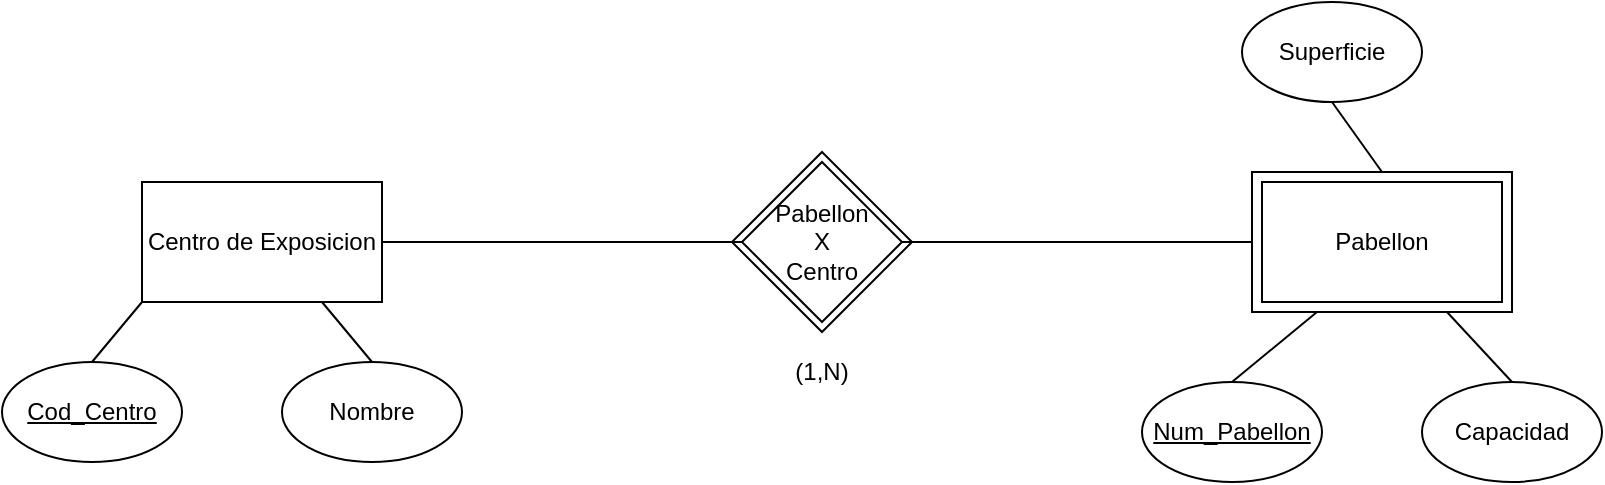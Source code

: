 <mxfile version="24.7.17">
  <diagram name="Página-1" id="ywDHn1Zb0tgB9jwejUe4">
    <mxGraphModel dx="1098" dy="838" grid="1" gridSize="10" guides="1" tooltips="1" connect="1" arrows="1" fold="1" page="1" pageScale="1" pageWidth="827" pageHeight="1169" math="0" shadow="0">
      <root>
        <mxCell id="0" />
        <mxCell id="1" parent="0" />
        <mxCell id="Iyro33M9JD9aCpzhv97H-2" value="" style="rhombus;whiteSpace=wrap;html=1;" vertex="1" parent="1">
          <mxGeometry x="375" y="365" width="90" height="90" as="geometry" />
        </mxCell>
        <mxCell id="Iyro33M9JD9aCpzhv97H-1" value="" style="rounded=0;whiteSpace=wrap;html=1;" vertex="1" parent="1">
          <mxGeometry x="635" y="375" width="130" height="70" as="geometry" />
        </mxCell>
        <mxCell id="6KwOKFEl8J7plQpuB4EF-1" value="Centro de Exposicion" style="rounded=0;whiteSpace=wrap;html=1;" parent="1" vertex="1">
          <mxGeometry x="80" y="380" width="120" height="60" as="geometry" />
        </mxCell>
        <mxCell id="6KwOKFEl8J7plQpuB4EF-2" value="Pabellon" style="rounded=0;whiteSpace=wrap;html=1;" parent="1" vertex="1">
          <mxGeometry x="640" y="380" width="120" height="60" as="geometry" />
        </mxCell>
        <mxCell id="6KwOKFEl8J7plQpuB4EF-3" value="Pabellon&lt;div&gt;X&lt;/div&gt;&lt;div&gt;Centro&lt;/div&gt;" style="rhombus;whiteSpace=wrap;html=1;" parent="1" vertex="1">
          <mxGeometry x="380" y="370" width="80" height="80" as="geometry" />
        </mxCell>
        <mxCell id="6KwOKFEl8J7plQpuB4EF-4" value="" style="endArrow=none;html=1;rounded=0;entryX=1;entryY=0.5;entryDx=0;entryDy=0;exitX=0;exitY=0.5;exitDx=0;exitDy=0;" parent="1" source="6KwOKFEl8J7plQpuB4EF-3" target="6KwOKFEl8J7plQpuB4EF-1" edge="1">
          <mxGeometry width="50" height="50" relative="1" as="geometry">
            <mxPoint x="340" y="430" as="sourcePoint" />
            <mxPoint x="440" y="410" as="targetPoint" />
          </mxGeometry>
        </mxCell>
        <mxCell id="6KwOKFEl8J7plQpuB4EF-5" value="" style="endArrow=none;html=1;rounded=0;exitX=0;exitY=0.5;exitDx=0;exitDy=0;entryX=1;entryY=0.5;entryDx=0;entryDy=0;" parent="1" source="Iyro33M9JD9aCpzhv97H-1" target="6KwOKFEl8J7plQpuB4EF-3" edge="1">
          <mxGeometry width="50" height="50" relative="1" as="geometry">
            <mxPoint x="600" y="420" as="sourcePoint" />
            <mxPoint x="500" y="430" as="targetPoint" />
          </mxGeometry>
        </mxCell>
        <mxCell id="6KwOKFEl8J7plQpuB4EF-8" value="&lt;u&gt;Cod_Centro&lt;/u&gt;" style="ellipse;whiteSpace=wrap;html=1;" parent="1" vertex="1">
          <mxGeometry x="10" y="470" width="90" height="50" as="geometry" />
        </mxCell>
        <mxCell id="6KwOKFEl8J7plQpuB4EF-9" value="" style="endArrow=none;html=1;rounded=0;entryX=0;entryY=1;entryDx=0;entryDy=0;exitX=0.5;exitY=0;exitDx=0;exitDy=0;" parent="1" source="6KwOKFEl8J7plQpuB4EF-8" target="6KwOKFEl8J7plQpuB4EF-1" edge="1">
          <mxGeometry width="50" height="50" relative="1" as="geometry">
            <mxPoint x="390" y="460" as="sourcePoint" />
            <mxPoint x="440" y="410" as="targetPoint" />
          </mxGeometry>
        </mxCell>
        <mxCell id="6KwOKFEl8J7plQpuB4EF-10" value="Nombre" style="ellipse;whiteSpace=wrap;html=1;" parent="1" vertex="1">
          <mxGeometry x="150" y="470" width="90" height="50" as="geometry" />
        </mxCell>
        <mxCell id="6KwOKFEl8J7plQpuB4EF-11" value="" style="endArrow=none;html=1;rounded=0;entryX=0.75;entryY=1;entryDx=0;entryDy=0;exitX=0.5;exitY=0;exitDx=0;exitDy=0;" parent="1" source="6KwOKFEl8J7plQpuB4EF-10" target="6KwOKFEl8J7plQpuB4EF-1" edge="1">
          <mxGeometry width="50" height="50" relative="1" as="geometry">
            <mxPoint x="390" y="460" as="sourcePoint" />
            <mxPoint x="440" y="410" as="targetPoint" />
          </mxGeometry>
        </mxCell>
        <mxCell id="6KwOKFEl8J7plQpuB4EF-14" value="" style="endArrow=none;html=1;rounded=0;entryX=0.5;entryY=0;entryDx=0;entryDy=0;exitX=0.5;exitY=1;exitDx=0;exitDy=0;" parent="1" source="6KwOKFEl8J7plQpuB4EF-15" target="Iyro33M9JD9aCpzhv97H-1" edge="1">
          <mxGeometry width="50" height="50" relative="1" as="geometry">
            <mxPoint x="690" y="340" as="sourcePoint" />
            <mxPoint x="440" y="410" as="targetPoint" />
          </mxGeometry>
        </mxCell>
        <mxCell id="6KwOKFEl8J7plQpuB4EF-15" value="Superficie" style="ellipse;whiteSpace=wrap;html=1;" parent="1" vertex="1">
          <mxGeometry x="630" y="290" width="90" height="50" as="geometry" />
        </mxCell>
        <mxCell id="6KwOKFEl8J7plQpuB4EF-16" value="&lt;u&gt;Num_Pabellon&lt;/u&gt;" style="ellipse;whiteSpace=wrap;html=1;" parent="1" vertex="1">
          <mxGeometry x="580" y="480" width="90" height="50" as="geometry" />
        </mxCell>
        <mxCell id="6KwOKFEl8J7plQpuB4EF-17" value="Capacidad" style="ellipse;whiteSpace=wrap;html=1;" parent="1" vertex="1">
          <mxGeometry x="720" y="480" width="90" height="50" as="geometry" />
        </mxCell>
        <mxCell id="6KwOKFEl8J7plQpuB4EF-18" value="" style="endArrow=none;html=1;rounded=0;entryX=0.75;entryY=1;entryDx=0;entryDy=0;exitX=0.5;exitY=0;exitDx=0;exitDy=0;" parent="1" source="6KwOKFEl8J7plQpuB4EF-17" target="Iyro33M9JD9aCpzhv97H-1" edge="1">
          <mxGeometry width="50" height="50" relative="1" as="geometry">
            <mxPoint x="390" y="460" as="sourcePoint" />
            <mxPoint x="440" y="410" as="targetPoint" />
          </mxGeometry>
        </mxCell>
        <mxCell id="6KwOKFEl8J7plQpuB4EF-19" value="" style="endArrow=none;html=1;rounded=0;entryX=0.25;entryY=1;entryDx=0;entryDy=0;exitX=0.5;exitY=0;exitDx=0;exitDy=0;" parent="1" source="6KwOKFEl8J7plQpuB4EF-16" target="Iyro33M9JD9aCpzhv97H-1" edge="1">
          <mxGeometry width="50" height="50" relative="1" as="geometry">
            <mxPoint x="390" y="460" as="sourcePoint" />
            <mxPoint x="440" y="410" as="targetPoint" />
          </mxGeometry>
        </mxCell>
        <mxCell id="6KwOKFEl8J7plQpuB4EF-20" value="(1,N)" style="text;strokeColor=none;align=center;fillColor=none;html=1;verticalAlign=middle;whiteSpace=wrap;rounded=0;" parent="1" vertex="1">
          <mxGeometry x="390" y="460" width="60" height="30" as="geometry" />
        </mxCell>
      </root>
    </mxGraphModel>
  </diagram>
</mxfile>
